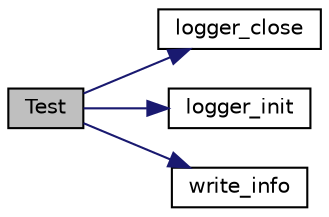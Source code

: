 digraph "Test"
{
 // LATEX_PDF_SIZE
  edge [fontname="Helvetica",fontsize="10",labelfontname="Helvetica",labelfontsize="10"];
  node [fontname="Helvetica",fontsize="10",shape=record];
  rankdir="LR";
  Node1 [label="Test",height=0.2,width=0.4,color="black", fillcolor="grey75", style="filled", fontcolor="black",tooltip=" "];
  Node1 -> Node2 [color="midnightblue",fontsize="10",style="solid",fontname="Helvetica"];
  Node2 [label="logger_close",height=0.2,width=0.4,color="black", fillcolor="white", style="filled",URL="$logger_8h.html#a919a00b5426a76a15d7425041e8029b4",tooltip="Close the logger system properly."];
  Node1 -> Node3 [color="midnightblue",fontsize="10",style="solid",fontname="Helvetica"];
  Node3 [label="logger_init",height=0.2,width=0.4,color="black", fillcolor="white", style="filled",URL="$logger_8h.html#adbd31571b49f4ff32cda46460abe6469",tooltip="Init the logger system."];
  Node1 -> Node4 [color="midnightblue",fontsize="10",style="solid",fontname="Helvetica"];
  Node4 [label="write_info",height=0.2,width=0.4,color="black", fillcolor="white", style="filled",URL="$logger_8h.html#a5d3830f7ea3878240b25dd1097ed5d28",tooltip="Log an info message."];
}

